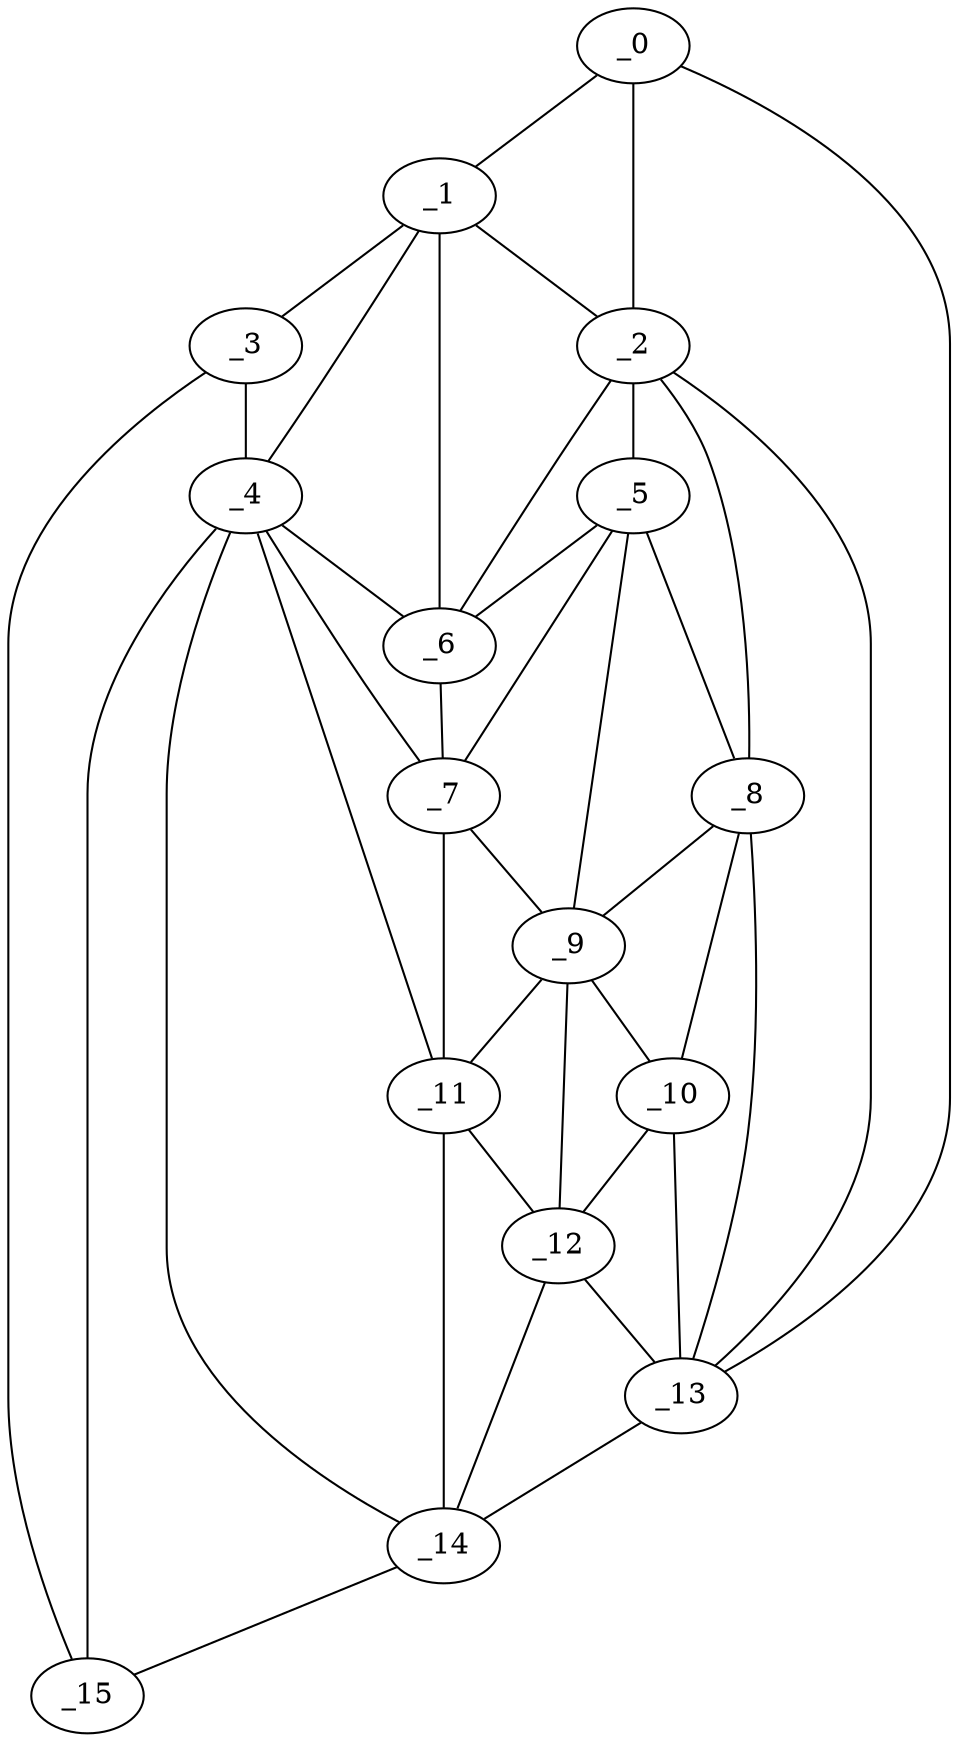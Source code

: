 graph "obj86__235.gxl" {
	_0	 [x=27,
		y=11];
	_1	 [x=57,
		y=70];
	_0 -- _1	 [valence=1];
	_2	 [x=60,
		y=26];
	_0 -- _2	 [valence=2];
	_13	 [x=99,
		y=12];
	_0 -- _13	 [valence=1];
	_1 -- _2	 [valence=2];
	_3	 [x=64,
		y=73];
	_1 -- _3	 [valence=1];
	_4	 [x=67,
		y=62];
	_1 -- _4	 [valence=1];
	_6	 [x=69,
		y=51];
	_1 -- _6	 [valence=2];
	_5	 [x=69,
		y=41];
	_2 -- _5	 [valence=2];
	_2 -- _6	 [valence=2];
	_8	 [x=80,
		y=25];
	_2 -- _8	 [valence=2];
	_2 -- _13	 [valence=2];
	_3 -- _4	 [valence=2];
	_15	 [x=102,
		y=79];
	_3 -- _15	 [valence=1];
	_4 -- _6	 [valence=2];
	_7	 [x=77,
		y=50];
	_4 -- _7	 [valence=1];
	_11	 [x=96,
		y=53];
	_4 -- _11	 [valence=1];
	_14	 [x=102,
		y=63];
	_4 -- _14	 [valence=1];
	_4 -- _15	 [valence=1];
	_5 -- _6	 [valence=1];
	_5 -- _7	 [valence=2];
	_5 -- _8	 [valence=1];
	_9	 [x=88,
		y=39];
	_5 -- _9	 [valence=1];
	_6 -- _7	 [valence=2];
	_7 -- _9	 [valence=2];
	_7 -- _11	 [valence=2];
	_8 -- _9	 [valence=2];
	_10	 [x=90,
		y=23];
	_8 -- _10	 [valence=2];
	_8 -- _13	 [valence=2];
	_9 -- _10	 [valence=2];
	_9 -- _11	 [valence=1];
	_12	 [x=98,
		y=18];
	_9 -- _12	 [valence=2];
	_10 -- _12	 [valence=2];
	_10 -- _13	 [valence=2];
	_11 -- _12	 [valence=1];
	_11 -- _14	 [valence=2];
	_12 -- _13	 [valence=1];
	_12 -- _14	 [valence=1];
	_13 -- _14	 [valence=1];
	_14 -- _15	 [valence=1];
}
